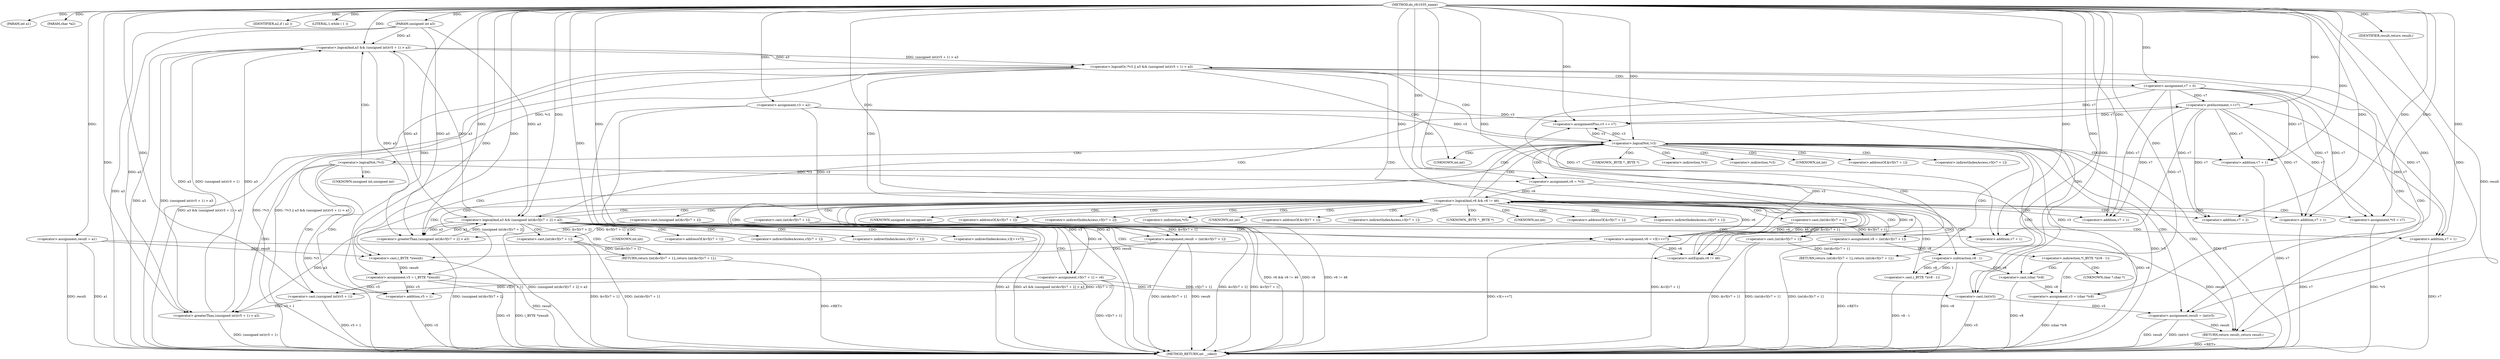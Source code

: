 digraph do_rfc1035_name {  
"1000107" [label = "(METHOD,do_rfc1035_name)" ]
"1000257" [label = "(METHOD_RETURN,int __cdecl)" ]
"1000108" [label = "(PARAM,int a1)" ]
"1000109" [label = "(PARAM,char *a2)" ]
"1000110" [label = "(PARAM,unsigned int a3)" ]
"1000118" [label = "(<operator>.assignment,v3 = a2)" ]
"1000121" [label = "(<operator>.assignment,result = a1)" ]
"1000125" [label = "(IDENTIFIER,a2,if ( a2 ))" ]
"1000128" [label = "(LITERAL,1,while ( 1 ))" ]
"1000130" [label = "(<operator>.assignment,v5 = (_BYTE *)result)" ]
"1000132" [label = "(<operator>.cast,(_BYTE *)result)" ]
"1000135" [label = "(<operator>.assignment,v6 = *v3)" ]
"1000140" [label = "(<operator>.logicalOr,!*v3 || a3 && (unsigned int)(v5 + 1) > a3)" ]
"1000141" [label = "(<operator>.logicalNot,!*v3)" ]
"1000144" [label = "(<operator>.logicalAnd,a3 && (unsigned int)(v5 + 1) > a3)" ]
"1000146" [label = "(<operator>.greaterThan,(unsigned int)(v5 + 1) > a3)" ]
"1000147" [label = "(<operator>.cast,(unsigned int)(v5 + 1))" ]
"1000149" [label = "(<operator>.addition,v5 + 1)" ]
"1000154" [label = "(<operator>.assignment,v7 = 0)" ]
"1000158" [label = "(<operator>.logicalAnd,v6 && v6 != 46)" ]
"1000160" [label = "(<operator>.notEquals,v6 != 46)" ]
"1000165" [label = "(<operator>.logicalAnd,a3 && (unsigned int)&v5[v7 + 2] > a3)" ]
"1000167" [label = "(<operator>.greaterThan,(unsigned int)&v5[v7 + 2] > a3)" ]
"1000168" [label = "(<operator>.cast,(unsigned int)&v5[v7 + 2])" ]
"1000173" [label = "(<operator>.addition,v7 + 2)" ]
"1000177" [label = "(RETURN,return (int)&v5[v7 + 1];,return (int)&v5[v7 + 1];)" ]
"1000178" [label = "(<operator>.cast,(int)&v5[v7 + 1])" ]
"1000183" [label = "(<operator>.addition,v7 + 1)" ]
"1000186" [label = "(<operator>.assignment,v5[v7 + 1] = v6)" ]
"1000189" [label = "(<operator>.addition,v7 + 1)" ]
"1000193" [label = "(<operator>.assignment,v6 = v3[++v7])" ]
"1000197" [label = "(<operator>.preIncrement,++v7)" ]
"1000199" [label = "(<operator>.assignment,*v5 = v7)" ]
"1000203" [label = "(<operator>.assignment,v8 = (int)&v3[v7 + 1])" ]
"1000205" [label = "(<operator>.cast,(int)&v3[v7 + 1])" ]
"1000210" [label = "(<operator>.addition,v7 + 1)" ]
"1000213" [label = "(<operator>.assignmentPlus,v3 += v7)" ]
"1000218" [label = "(<operator>.cast,(_BYTE *)(v8 - 1))" ]
"1000220" [label = "(<operator>.subtraction,v8 - 1)" ]
"1000223" [label = "(<operator>.assignment,v3 = (char *)v8)" ]
"1000225" [label = "(<operator>.cast,(char *)v8)" ]
"1000228" [label = "(<operator>.assignment,result = (int)&v5[v7 + 1])" ]
"1000230" [label = "(<operator>.cast,(int)&v5[v7 + 1])" ]
"1000235" [label = "(<operator>.addition,v7 + 1)" ]
"1000239" [label = "(<operator>.logicalNot,!v3)" ]
"1000241" [label = "(RETURN,return (int)&v5[v7 + 1];,return (int)&v5[v7 + 1];)" ]
"1000242" [label = "(<operator>.cast,(int)&v5[v7 + 1])" ]
"1000247" [label = "(<operator>.addition,v7 + 1)" ]
"1000250" [label = "(<operator>.assignment,result = (int)v5)" ]
"1000252" [label = "(<operator>.cast,(int)v5)" ]
"1000255" [label = "(RETURN,return result;,return result;)" ]
"1000256" [label = "(IDENTIFIER,result,return result;)" ]
"1000133" [label = "(UNKNOWN,_BYTE *,_BYTE *)" ]
"1000137" [label = "(<operator>.indirection,*v3)" ]
"1000142" [label = "(<operator>.indirection,*v3)" ]
"1000148" [label = "(UNKNOWN,unsigned int,unsigned int)" ]
"1000169" [label = "(UNKNOWN,unsigned int,unsigned int)" ]
"1000170" [label = "(<operator>.addressOf,&v5[v7 + 2])" ]
"1000171" [label = "(<operator>.indirectIndexAccess,v5[v7 + 2])" ]
"1000179" [label = "(UNKNOWN,int,int)" ]
"1000180" [label = "(<operator>.addressOf,&v5[v7 + 1])" ]
"1000181" [label = "(<operator>.indirectIndexAccess,v5[v7 + 1])" ]
"1000187" [label = "(<operator>.indirectIndexAccess,v5[v7 + 1])" ]
"1000195" [label = "(<operator>.indirectIndexAccess,v3[++v7])" ]
"1000200" [label = "(<operator>.indirection,*v5)" ]
"1000206" [label = "(UNKNOWN,int,int)" ]
"1000207" [label = "(<operator>.addressOf,&v3[v7 + 1])" ]
"1000208" [label = "(<operator>.indirectIndexAccess,v3[v7 + 1])" ]
"1000217" [label = "(<operator>.indirection,*(_BYTE *)(v8 - 1))" ]
"1000219" [label = "(UNKNOWN,_BYTE *,_BYTE *)" ]
"1000226" [label = "(UNKNOWN,char *,char *)" ]
"1000231" [label = "(UNKNOWN,int,int)" ]
"1000232" [label = "(<operator>.addressOf,&v5[v7 + 1])" ]
"1000233" [label = "(<operator>.indirectIndexAccess,v5[v7 + 1])" ]
"1000243" [label = "(UNKNOWN,int,int)" ]
"1000244" [label = "(<operator>.addressOf,&v5[v7 + 1])" ]
"1000245" [label = "(<operator>.indirectIndexAccess,v5[v7 + 1])" ]
"1000253" [label = "(UNKNOWN,int,int)" ]
  "1000241" -> "1000257"  [ label = "DDG: <RET>"] 
  "1000177" -> "1000257"  [ label = "DDG: <RET>"] 
  "1000255" -> "1000257"  [ label = "DDG: <RET>"] 
  "1000165" -> "1000257"  [ label = "DDG: (unsigned int)&v5[v7 + 2] > a3"] 
  "1000118" -> "1000257"  [ label = "DDG: v3"] 
  "1000242" -> "1000257"  [ label = "DDG: (int)&v5[v7 + 1]"] 
  "1000250" -> "1000257"  [ label = "DDG: result"] 
  "1000140" -> "1000257"  [ label = "DDG: a3 && (unsigned int)(v5 + 1) > a3"] 
  "1000135" -> "1000257"  [ label = "DDG: v6"] 
  "1000203" -> "1000257"  [ label = "DDG: (int)&v3[v7 + 1]"] 
  "1000199" -> "1000257"  [ label = "DDG: *v5"] 
  "1000118" -> "1000257"  [ label = "DDG: a2"] 
  "1000239" -> "1000257"  [ label = "DDG: !v3"] 
  "1000165" -> "1000257"  [ label = "DDG: a3"] 
  "1000242" -> "1000257"  [ label = "DDG: &v5[v7 + 1]"] 
  "1000121" -> "1000257"  [ label = "DDG: result"] 
  "1000141" -> "1000257"  [ label = "DDG: *v3"] 
  "1000183" -> "1000257"  [ label = "DDG: v7"] 
  "1000178" -> "1000257"  [ label = "DDG: (int)&v5[v7 + 1]"] 
  "1000228" -> "1000257"  [ label = "DDG: (int)&v5[v7 + 1]"] 
  "1000228" -> "1000257"  [ label = "DDG: result"] 
  "1000220" -> "1000257"  [ label = "DDG: v8"] 
  "1000132" -> "1000257"  [ label = "DDG: result"] 
  "1000218" -> "1000257"  [ label = "DDG: v8 - 1"] 
  "1000225" -> "1000257"  [ label = "DDG: v8"] 
  "1000110" -> "1000257"  [ label = "DDG: a3"] 
  "1000149" -> "1000257"  [ label = "DDG: v5"] 
  "1000147" -> "1000257"  [ label = "DDG: v5 + 1"] 
  "1000178" -> "1000257"  [ label = "DDG: &v5[v7 + 1]"] 
  "1000146" -> "1000257"  [ label = "DDG: (unsigned int)(v5 + 1)"] 
  "1000235" -> "1000257"  [ label = "DDG: v7"] 
  "1000158" -> "1000257"  [ label = "DDG: v6 && v6 != 46"] 
  "1000158" -> "1000257"  [ label = "DDG: v6"] 
  "1000230" -> "1000257"  [ label = "DDG: &v5[v7 + 1]"] 
  "1000205" -> "1000257"  [ label = "DDG: &v3[v7 + 1]"] 
  "1000130" -> "1000257"  [ label = "DDG: v5"] 
  "1000247" -> "1000257"  [ label = "DDG: v7"] 
  "1000168" -> "1000257"  [ label = "DDG: &v5[v7 + 2]"] 
  "1000250" -> "1000257"  [ label = "DDG: (int)v5"] 
  "1000223" -> "1000257"  [ label = "DDG: (char *)v8"] 
  "1000140" -> "1000257"  [ label = "DDG: !*v3"] 
  "1000186" -> "1000257"  [ label = "DDG: v5[v7 + 1]"] 
  "1000140" -> "1000257"  [ label = "DDG: !*v3 || a3 && (unsigned int)(v5 + 1) > a3"] 
  "1000144" -> "1000257"  [ label = "DDG: a3"] 
  "1000158" -> "1000257"  [ label = "DDG: v6 != 46"] 
  "1000252" -> "1000257"  [ label = "DDG: v5"] 
  "1000193" -> "1000257"  [ label = "DDG: v3[++v7]"] 
  "1000144" -> "1000257"  [ label = "DDG: (unsigned int)(v5 + 1) > a3"] 
  "1000239" -> "1000257"  [ label = "DDG: v3"] 
  "1000121" -> "1000257"  [ label = "DDG: a1"] 
  "1000167" -> "1000257"  [ label = "DDG: (unsigned int)&v5[v7 + 2]"] 
  "1000165" -> "1000257"  [ label = "DDG: a3 && (unsigned int)&v5[v7 + 2] > a3"] 
  "1000130" -> "1000257"  [ label = "DDG: (_BYTE *)result"] 
  "1000107" -> "1000108"  [ label = "DDG: "] 
  "1000107" -> "1000109"  [ label = "DDG: "] 
  "1000107" -> "1000110"  [ label = "DDG: "] 
  "1000107" -> "1000118"  [ label = "DDG: "] 
  "1000107" -> "1000121"  [ label = "DDG: "] 
  "1000107" -> "1000125"  [ label = "DDG: "] 
  "1000107" -> "1000128"  [ label = "DDG: "] 
  "1000132" -> "1000130"  [ label = "DDG: result"] 
  "1000107" -> "1000130"  [ label = "DDG: "] 
  "1000121" -> "1000132"  [ label = "DDG: result"] 
  "1000228" -> "1000132"  [ label = "DDG: result"] 
  "1000107" -> "1000132"  [ label = "DDG: "] 
  "1000141" -> "1000135"  [ label = "DDG: *v3"] 
  "1000107" -> "1000135"  [ label = "DDG: "] 
  "1000141" -> "1000140"  [ label = "DDG: *v3"] 
  "1000144" -> "1000140"  [ label = "DDG: a3"] 
  "1000144" -> "1000140"  [ label = "DDG: (unsigned int)(v5 + 1) > a3"] 
  "1000165" -> "1000144"  [ label = "DDG: a3"] 
  "1000146" -> "1000144"  [ label = "DDG: a3"] 
  "1000110" -> "1000144"  [ label = "DDG: a3"] 
  "1000107" -> "1000144"  [ label = "DDG: "] 
  "1000146" -> "1000144"  [ label = "DDG: (unsigned int)(v5 + 1)"] 
  "1000147" -> "1000146"  [ label = "DDG: v5 + 1"] 
  "1000130" -> "1000147"  [ label = "DDG: v5"] 
  "1000186" -> "1000147"  [ label = "DDG: v5[v7 + 1]"] 
  "1000107" -> "1000147"  [ label = "DDG: "] 
  "1000130" -> "1000149"  [ label = "DDG: v5"] 
  "1000186" -> "1000149"  [ label = "DDG: v5[v7 + 1]"] 
  "1000107" -> "1000149"  [ label = "DDG: "] 
  "1000165" -> "1000146"  [ label = "DDG: a3"] 
  "1000144" -> "1000146"  [ label = "DDG: a3"] 
  "1000110" -> "1000146"  [ label = "DDG: a3"] 
  "1000107" -> "1000146"  [ label = "DDG: "] 
  "1000107" -> "1000154"  [ label = "DDG: "] 
  "1000135" -> "1000158"  [ label = "DDG: v6"] 
  "1000160" -> "1000158"  [ label = "DDG: v6"] 
  "1000193" -> "1000158"  [ label = "DDG: v6"] 
  "1000107" -> "1000158"  [ label = "DDG: "] 
  "1000160" -> "1000158"  [ label = "DDG: 46"] 
  "1000135" -> "1000160"  [ label = "DDG: v6"] 
  "1000193" -> "1000160"  [ label = "DDG: v6"] 
  "1000107" -> "1000160"  [ label = "DDG: "] 
  "1000167" -> "1000165"  [ label = "DDG: a3"] 
  "1000144" -> "1000165"  [ label = "DDG: a3"] 
  "1000110" -> "1000165"  [ label = "DDG: a3"] 
  "1000107" -> "1000165"  [ label = "DDG: "] 
  "1000167" -> "1000165"  [ label = "DDG: (unsigned int)&v5[v7 + 2]"] 
  "1000168" -> "1000167"  [ label = "DDG: &v5[v7 + 2]"] 
  "1000154" -> "1000173"  [ label = "DDG: v7"] 
  "1000197" -> "1000173"  [ label = "DDG: v7"] 
  "1000107" -> "1000173"  [ label = "DDG: "] 
  "1000165" -> "1000167"  [ label = "DDG: a3"] 
  "1000144" -> "1000167"  [ label = "DDG: a3"] 
  "1000110" -> "1000167"  [ label = "DDG: a3"] 
  "1000107" -> "1000167"  [ label = "DDG: "] 
  "1000178" -> "1000177"  [ label = "DDG: (int)&v5[v7 + 1]"] 
  "1000230" -> "1000178"  [ label = "DDG: &v5[v7 + 1]"] 
  "1000154" -> "1000183"  [ label = "DDG: v7"] 
  "1000197" -> "1000183"  [ label = "DDG: v7"] 
  "1000107" -> "1000183"  [ label = "DDG: "] 
  "1000158" -> "1000186"  [ label = "DDG: v6"] 
  "1000107" -> "1000186"  [ label = "DDG: "] 
  "1000154" -> "1000189"  [ label = "DDG: v7"] 
  "1000197" -> "1000189"  [ label = "DDG: v7"] 
  "1000107" -> "1000189"  [ label = "DDG: "] 
  "1000118" -> "1000193"  [ label = "DDG: v3"] 
  "1000239" -> "1000193"  [ label = "DDG: v3"] 
  "1000107" -> "1000193"  [ label = "DDG: "] 
  "1000107" -> "1000197"  [ label = "DDG: "] 
  "1000154" -> "1000197"  [ label = "DDG: v7"] 
  "1000154" -> "1000199"  [ label = "DDG: v7"] 
  "1000197" -> "1000199"  [ label = "DDG: v7"] 
  "1000107" -> "1000199"  [ label = "DDG: "] 
  "1000205" -> "1000203"  [ label = "DDG: &v3[v7 + 1]"] 
  "1000107" -> "1000203"  [ label = "DDG: "] 
  "1000107" -> "1000210"  [ label = "DDG: "] 
  "1000154" -> "1000210"  [ label = "DDG: v7"] 
  "1000197" -> "1000210"  [ label = "DDG: v7"] 
  "1000107" -> "1000213"  [ label = "DDG: "] 
  "1000154" -> "1000213"  [ label = "DDG: v7"] 
  "1000197" -> "1000213"  [ label = "DDG: v7"] 
  "1000118" -> "1000213"  [ label = "DDG: v3"] 
  "1000239" -> "1000213"  [ label = "DDG: v3"] 
  "1000220" -> "1000218"  [ label = "DDG: v8"] 
  "1000220" -> "1000218"  [ label = "DDG: 1"] 
  "1000203" -> "1000220"  [ label = "DDG: v8"] 
  "1000107" -> "1000220"  [ label = "DDG: "] 
  "1000225" -> "1000223"  [ label = "DDG: v8"] 
  "1000107" -> "1000223"  [ label = "DDG: "] 
  "1000220" -> "1000225"  [ label = "DDG: v8"] 
  "1000107" -> "1000225"  [ label = "DDG: "] 
  "1000230" -> "1000228"  [ label = "DDG: &v5[v7 + 1]"] 
  "1000107" -> "1000228"  [ label = "DDG: "] 
  "1000107" -> "1000235"  [ label = "DDG: "] 
  "1000154" -> "1000235"  [ label = "DDG: v7"] 
  "1000197" -> "1000235"  [ label = "DDG: v7"] 
  "1000213" -> "1000239"  [ label = "DDG: v3"] 
  "1000223" -> "1000239"  [ label = "DDG: v3"] 
  "1000107" -> "1000239"  [ label = "DDG: "] 
  "1000118" -> "1000239"  [ label = "DDG: v3"] 
  "1000242" -> "1000241"  [ label = "DDG: (int)&v5[v7 + 1]"] 
  "1000230" -> "1000242"  [ label = "DDG: &v5[v7 + 1]"] 
  "1000107" -> "1000247"  [ label = "DDG: "] 
  "1000154" -> "1000247"  [ label = "DDG: v7"] 
  "1000197" -> "1000247"  [ label = "DDG: v7"] 
  "1000252" -> "1000250"  [ label = "DDG: v5"] 
  "1000107" -> "1000250"  [ label = "DDG: "] 
  "1000130" -> "1000252"  [ label = "DDG: v5"] 
  "1000186" -> "1000252"  [ label = "DDG: v5[v7 + 1]"] 
  "1000107" -> "1000252"  [ label = "DDG: "] 
  "1000256" -> "1000255"  [ label = "DDG: result"] 
  "1000121" -> "1000255"  [ label = "DDG: result"] 
  "1000250" -> "1000255"  [ label = "DDG: result"] 
  "1000107" -> "1000256"  [ label = "DDG: "] 
  "1000140" -> "1000255"  [ label = "CDG: "] 
  "1000140" -> "1000253"  [ label = "CDG: "] 
  "1000140" -> "1000252"  [ label = "CDG: "] 
  "1000140" -> "1000250"  [ label = "CDG: "] 
  "1000140" -> "1000158"  [ label = "CDG: "] 
  "1000140" -> "1000154"  [ label = "CDG: "] 
  "1000140" -> "1000160"  [ label = "CDG: "] 
  "1000141" -> "1000144"  [ label = "CDG: "] 
  "1000141" -> "1000149"  [ label = "CDG: "] 
  "1000141" -> "1000148"  [ label = "CDG: "] 
  "1000141" -> "1000147"  [ label = "CDG: "] 
  "1000141" -> "1000146"  [ label = "CDG: "] 
  "1000158" -> "1000165"  [ label = "CDG: "] 
  "1000158" -> "1000208"  [ label = "CDG: "] 
  "1000158" -> "1000207"  [ label = "CDG: "] 
  "1000158" -> "1000206"  [ label = "CDG: "] 
  "1000158" -> "1000205"  [ label = "CDG: "] 
  "1000158" -> "1000203"  [ label = "CDG: "] 
  "1000158" -> "1000200"  [ label = "CDG: "] 
  "1000158" -> "1000199"  [ label = "CDG: "] 
  "1000158" -> "1000220"  [ label = "CDG: "] 
  "1000158" -> "1000219"  [ label = "CDG: "] 
  "1000158" -> "1000218"  [ label = "CDG: "] 
  "1000158" -> "1000217"  [ label = "CDG: "] 
  "1000158" -> "1000213"  [ label = "CDG: "] 
  "1000158" -> "1000210"  [ label = "CDG: "] 
  "1000158" -> "1000239"  [ label = "CDG: "] 
  "1000158" -> "1000235"  [ label = "CDG: "] 
  "1000158" -> "1000233"  [ label = "CDG: "] 
  "1000158" -> "1000232"  [ label = "CDG: "] 
  "1000158" -> "1000231"  [ label = "CDG: "] 
  "1000158" -> "1000230"  [ label = "CDG: "] 
  "1000158" -> "1000228"  [ label = "CDG: "] 
  "1000158" -> "1000173"  [ label = "CDG: "] 
  "1000158" -> "1000171"  [ label = "CDG: "] 
  "1000158" -> "1000170"  [ label = "CDG: "] 
  "1000158" -> "1000169"  [ label = "CDG: "] 
  "1000158" -> "1000168"  [ label = "CDG: "] 
  "1000158" -> "1000167"  [ label = "CDG: "] 
  "1000165" -> "1000189"  [ label = "CDG: "] 
  "1000165" -> "1000187"  [ label = "CDG: "] 
  "1000165" -> "1000186"  [ label = "CDG: "] 
  "1000165" -> "1000183"  [ label = "CDG: "] 
  "1000165" -> "1000181"  [ label = "CDG: "] 
  "1000165" -> "1000180"  [ label = "CDG: "] 
  "1000165" -> "1000179"  [ label = "CDG: "] 
  "1000165" -> "1000178"  [ label = "CDG: "] 
  "1000165" -> "1000177"  [ label = "CDG: "] 
  "1000165" -> "1000197"  [ label = "CDG: "] 
  "1000165" -> "1000195"  [ label = "CDG: "] 
  "1000165" -> "1000193"  [ label = "CDG: "] 
  "1000165" -> "1000158"  [ label = "CDG: "] 
  "1000165" -> "1000160"  [ label = "CDG: "] 
  "1000217" -> "1000223"  [ label = "CDG: "] 
  "1000217" -> "1000226"  [ label = "CDG: "] 
  "1000217" -> "1000225"  [ label = "CDG: "] 
  "1000239" -> "1000247"  [ label = "CDG: "] 
  "1000239" -> "1000245"  [ label = "CDG: "] 
  "1000239" -> "1000244"  [ label = "CDG: "] 
  "1000239" -> "1000243"  [ label = "CDG: "] 
  "1000239" -> "1000242"  [ label = "CDG: "] 
  "1000239" -> "1000241"  [ label = "CDG: "] 
  "1000239" -> "1000255"  [ label = "CDG: "] 
  "1000239" -> "1000253"  [ label = "CDG: "] 
  "1000239" -> "1000252"  [ label = "CDG: "] 
  "1000239" -> "1000250"  [ label = "CDG: "] 
  "1000239" -> "1000142"  [ label = "CDG: "] 
  "1000239" -> "1000141"  [ label = "CDG: "] 
  "1000239" -> "1000140"  [ label = "CDG: "] 
  "1000239" -> "1000137"  [ label = "CDG: "] 
  "1000239" -> "1000135"  [ label = "CDG: "] 
  "1000239" -> "1000133"  [ label = "CDG: "] 
  "1000239" -> "1000132"  [ label = "CDG: "] 
  "1000239" -> "1000130"  [ label = "CDG: "] 
}
